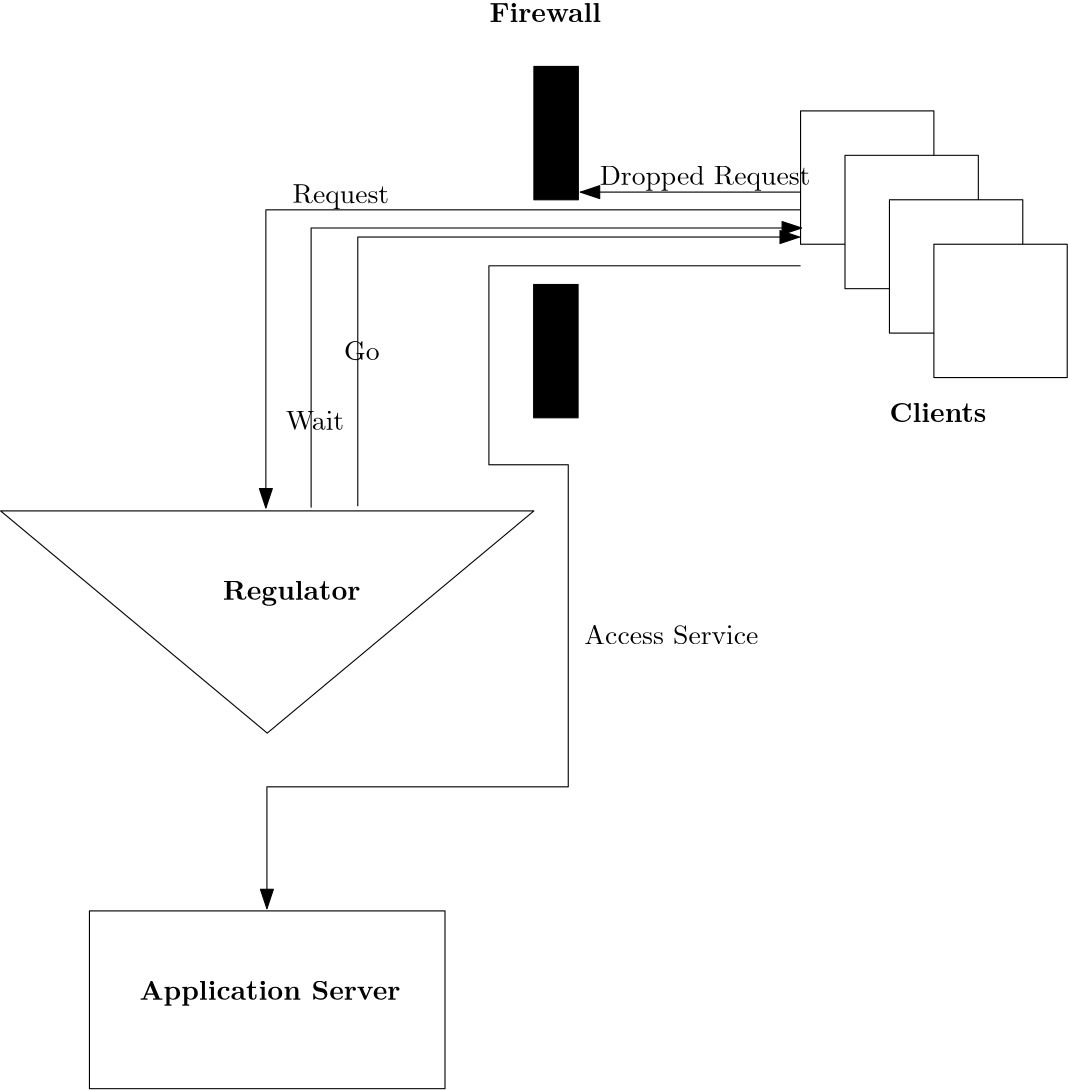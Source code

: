 <?xml version="1.0"?>
<!DOCTYPE ipe SYSTEM "ipe.dtd">
<ipe version="70107" creator="Ipe 7.2.2">
<info created="D:20160223100618" modified="D:20160223145925"/>
<ipestyle name="basic">
<symbol name="arrow/arc(spx)">
<path stroke="sym-stroke" fill="sym-stroke" pen="sym-pen">
0 0 m
-1 0.333 l
-1 -0.333 l
h
</path>
</symbol>
<symbol name="arrow/farc(spx)">
<path stroke="sym-stroke" fill="white" pen="sym-pen">
0 0 m
-1 0.333 l
-1 -0.333 l
h
</path>
</symbol>
<symbol name="arrow/ptarc(spx)">
<path stroke="sym-stroke" fill="sym-stroke" pen="sym-pen">
0 0 m
-1 0.333 l
-0.8 0 l
-1 -0.333 l
h
</path>
</symbol>
<symbol name="arrow/fptarc(spx)">
<path stroke="sym-stroke" fill="white" pen="sym-pen">
0 0 m
-1 0.333 l
-0.8 0 l
-1 -0.333 l
h
</path>
</symbol>
<symbol name="mark/circle(sx)" transformations="translations">
<path fill="sym-stroke">
0.6 0 0 0.6 0 0 e
0.4 0 0 0.4 0 0 e
</path>
</symbol>
<symbol name="mark/disk(sx)" transformations="translations">
<path fill="sym-stroke">
0.6 0 0 0.6 0 0 e
</path>
</symbol>
<symbol name="mark/fdisk(sfx)" transformations="translations">
<group>
<path fill="sym-fill">
0.5 0 0 0.5 0 0 e
</path>
<path fill="sym-stroke" fillrule="eofill">
0.6 0 0 0.6 0 0 e
0.4 0 0 0.4 0 0 e
</path>
</group>
</symbol>
<symbol name="mark/box(sx)" transformations="translations">
<path fill="sym-stroke" fillrule="eofill">
-0.6 -0.6 m
0.6 -0.6 l
0.6 0.6 l
-0.6 0.6 l
h
-0.4 -0.4 m
0.4 -0.4 l
0.4 0.4 l
-0.4 0.4 l
h
</path>
</symbol>
<symbol name="mark/square(sx)" transformations="translations">
<path fill="sym-stroke">
-0.6 -0.6 m
0.6 -0.6 l
0.6 0.6 l
-0.6 0.6 l
h
</path>
</symbol>
<symbol name="mark/fsquare(sfx)" transformations="translations">
<group>
<path fill="sym-fill">
-0.5 -0.5 m
0.5 -0.5 l
0.5 0.5 l
-0.5 0.5 l
h
</path>
<path fill="sym-stroke" fillrule="eofill">
-0.6 -0.6 m
0.6 -0.6 l
0.6 0.6 l
-0.6 0.6 l
h
-0.4 -0.4 m
0.4 -0.4 l
0.4 0.4 l
-0.4 0.4 l
h
</path>
</group>
</symbol>
<symbol name="mark/cross(sx)" transformations="translations">
<group>
<path fill="sym-stroke">
-0.43 -0.57 m
0.57 0.43 l
0.43 0.57 l
-0.57 -0.43 l
h
</path>
<path fill="sym-stroke">
-0.43 0.57 m
0.57 -0.43 l
0.43 -0.57 l
-0.57 0.43 l
h
</path>
</group>
</symbol>
<symbol name="arrow/fnormal(spx)">
<path stroke="sym-stroke" fill="white" pen="sym-pen">
0 0 m
-1 0.333 l
-1 -0.333 l
h
</path>
</symbol>
<symbol name="arrow/pointed(spx)">
<path stroke="sym-stroke" fill="sym-stroke" pen="sym-pen">
0 0 m
-1 0.333 l
-0.8 0 l
-1 -0.333 l
h
</path>
</symbol>
<symbol name="arrow/fpointed(spx)">
<path stroke="sym-stroke" fill="white" pen="sym-pen">
0 0 m
-1 0.333 l
-0.8 0 l
-1 -0.333 l
h
</path>
</symbol>
<symbol name="arrow/linear(spx)">
<path stroke="sym-stroke" pen="sym-pen">
-1 0.333 m
0 0 l
-1 -0.333 l
</path>
</symbol>
<symbol name="arrow/fdouble(spx)">
<path stroke="sym-stroke" fill="white" pen="sym-pen">
0 0 m
-1 0.333 l
-1 -0.333 l
h
-1 0 m
-2 0.333 l
-2 -0.333 l
h
</path>
</symbol>
<symbol name="arrow/double(spx)">
<path stroke="sym-stroke" fill="sym-stroke" pen="sym-pen">
0 0 m
-1 0.333 l
-1 -0.333 l
h
-1 0 m
-2 0.333 l
-2 -0.333 l
h
</path>
</symbol>
<pen name="heavier" value="0.8"/>
<pen name="fat" value="1.2"/>
<pen name="ultrafat" value="2"/>
<symbolsize name="large" value="5"/>
<symbolsize name="small" value="2"/>
<symbolsize name="tiny" value="1.1"/>
<arrowsize name="large" value="10"/>
<arrowsize name="small" value="5"/>
<arrowsize name="tiny" value="3"/>
<color name="red" value="1 0 0"/>
<color name="green" value="0 1 0"/>
<color name="blue" value="0 0 1"/>
<color name="yellow" value="1 1 0"/>
<color name="orange" value="1 0.647 0"/>
<color name="gold" value="1 0.843 0"/>
<color name="purple" value="0.627 0.125 0.941"/>
<color name="gray" value="0.745"/>
<color name="brown" value="0.647 0.165 0.165"/>
<color name="navy" value="0 0 0.502"/>
<color name="pink" value="1 0.753 0.796"/>
<color name="seagreen" value="0.18 0.545 0.341"/>
<color name="turquoise" value="0.251 0.878 0.816"/>
<color name="violet" value="0.933 0.51 0.933"/>
<color name="darkblue" value="0 0 0.545"/>
<color name="darkcyan" value="0 0.545 0.545"/>
<color name="darkgray" value="0.663"/>
<color name="darkgreen" value="0 0.392 0"/>
<color name="darkmagenta" value="0.545 0 0.545"/>
<color name="darkorange" value="1 0.549 0"/>
<color name="darkred" value="0.545 0 0"/>
<color name="lightblue" value="0.678 0.847 0.902"/>
<color name="lightcyan" value="0.878 1 1"/>
<color name="lightgray" value="0.827"/>
<color name="lightgreen" value="0.565 0.933 0.565"/>
<color name="lightyellow" value="1 1 0.878"/>
<dashstyle name="dashed" value="[4] 0"/>
<dashstyle name="dotted" value="[1 3] 0"/>
<dashstyle name="dash dotted" value="[4 2 1 2] 0"/>
<dashstyle name="dash dot dotted" value="[4 2 1 2 1 2] 0"/>
<textsize name="large" value="\large"/>
<textsize name="small" value="\small"/>
<textsize name="tiny" value="\tiny"/>
<textsize name="Large" value="\Large"/>
<textsize name="LARGE" value="\LARGE"/>
<textsize name="huge" value="\huge"/>
<textsize name="Huge" value="\Huge"/>
<textsize name="footnote" value="\footnotesize"/>
<textstyle name="center" begin="\begin{center}" end="\end{center}"/>
<textstyle name="itemize" begin="\begin{itemize}" end="\end{itemize}"/>
<textstyle name="item" begin="\begin{itemize}\item{}" end="\end{itemize}"/>
<gridsize name="4 pts" value="4"/>
<gridsize name="8 pts (~3 mm)" value="8"/>
<gridsize name="16 pts (~6 mm)" value="16"/>
<gridsize name="32 pts (~12 mm)" value="32"/>
<gridsize name="10 pts (~3.5 mm)" value="10"/>
<gridsize name="20 pts (~7 mm)" value="20"/>
<gridsize name="14 pts (~5 mm)" value="14"/>
<gridsize name="28 pts (~10 mm)" value="28"/>
<gridsize name="56 pts (~20 mm)" value="56"/>
<anglesize name="90 deg" value="90"/>
<anglesize name="60 deg" value="60"/>
<anglesize name="45 deg" value="45"/>
<anglesize name="30 deg" value="30"/>
<anglesize name="22.5 deg" value="22.5"/>
<opacity name="10%" value="0.1"/>
<opacity name="30%" value="0.3"/>
<opacity name="50%" value="0.5"/>
<opacity name="75%" value="0.75"/>
<tiling name="falling" angle="-60" step="4" width="1"/>
<tiling name="rising" angle="30" step="4" width="1"/>
</ipestyle>
<page>
<layer name="alpha"/>
<view layers="alpha" active="alpha"/>
<path layer="alpha" matrix="0.4 0 0 0.5 76.8 224" stroke="black">
128 448 m
128 320 l
448 320 l
448 448 l
h
</path>
<path matrix="0.75 0 0 0.625 -48 192" stroke="black">
192 640 m
320 512 l
448 640 l
448 640 l
h
</path>
<text matrix="1 0 0 1 -45.9953 32" transformations="translations" pos="192 384" stroke="black" type="label" width="94.001" height="6.926" depth="1.93" valign="baseline">\bf{Application Server}</text>
<text matrix="1 0 0 1 16 0" transformations="translations" pos="160 560" stroke="black" type="label" width="49.592" height="6.926" depth="1.93" valign="baseline">\bf{Regulator}</text>
<path stroke="black" fill="black">
288 752 m
288 704 l
304 704 l
304 752 l
h
</path>
<path matrix="1 0 0 1 -0.09001 -78.4922" stroke="black" fill="black">
288 752 m
288 704 l
304 704 l
304 752 l
h
</path>
<path stroke="black" arrow="normal/normal">
384.367 700.375 m
191.511 700.375 l
191.511 593.031 l
</path>
<path stroke="black" fill="white">
384 736 m
384 688 l
432 688 l
432 736 l
h
</path>
<path stroke="black" fill="white">
400 720 m
400 672 l
448 672 l
448 720 l
h
</path>
<path stroke="black" fill="white">
416 704 m
416 656 l
464 656 l
464 704 l
h
</path>
<path stroke="black" fill="white">
432 688 m
432 640 l
480 640 l
480 688 l
h
</path>
<text transformations="translations" pos="416 624" stroke="black" type="label" width="34.912" height="6.918" depth="0" valign="baseline">\bf{Clients}</text>
<text matrix="1 0 0 1 16 -16" transformations="translations" pos="256 784" stroke="black" type="label" width="44.071" height="6.918" depth="0" valign="baseline">\bf{Firewall
}</text>
<text matrix="1 0 0 1 -6.88659 -1.22502" transformations="translations" pos="208 704" stroke="black" type="label" width="34.786" height="6.815" depth="1.93" valign="baseline">Request</text>
<path stroke="black" arrow="normal/normal">
207.801 593.176 m
207.801 693.835 l
384.357 693.835 l
</path>
<text matrix="1 0 0 1 -27.4524 -62.4407" transformations="translations" pos="226.103 683.608" stroke="black" type="label" width="21.032" height="6.808" depth="0" valign="baseline">Wait</text>
<path matrix="1 0 0 1 0 -4.30625" stroke="black" arrow="normal/normal">
383.819 711.06 m
304.692 711.06 l
</path>
<text matrix="1 0 0 1 -34.9883 -8.07423" transformations="translations" pos="346.678 717.519" stroke="black" type="label" width="75.91" height="6.926" depth="1.93" valign="baseline">Dropped Request</text>
<path stroke="black" arrow="normal/normal">
224.6 593.689 m
224.6 690.58 l
382.358 690.58 l
383.6 690.58 l
</path>
<text matrix="1 0 0 1 -5.38282 4.96876" transformations="translations" pos="225.014 641.306" stroke="black" type="label" width="12.799" height="6.808" depth="0" valign="baseline">Go</text>
<text matrix="1 0 0 1 -14.4922 -14.4922" transformations="translations" pos="320.663 558.494" stroke="black" type="label" width="62.682" height="6.808" depth="0" valign="baseline">Access Service</text>
<path stroke="black" arrow="normal/normal">
384.014 680.228 m
271.803 680.228 l
271.803 608.595 l
300.374 608.595 l
300.374 492.658 l
196.858 492.658 l
191.889 492.658 l
191.889 448.767 l
</path>
</page>
</ipe>
